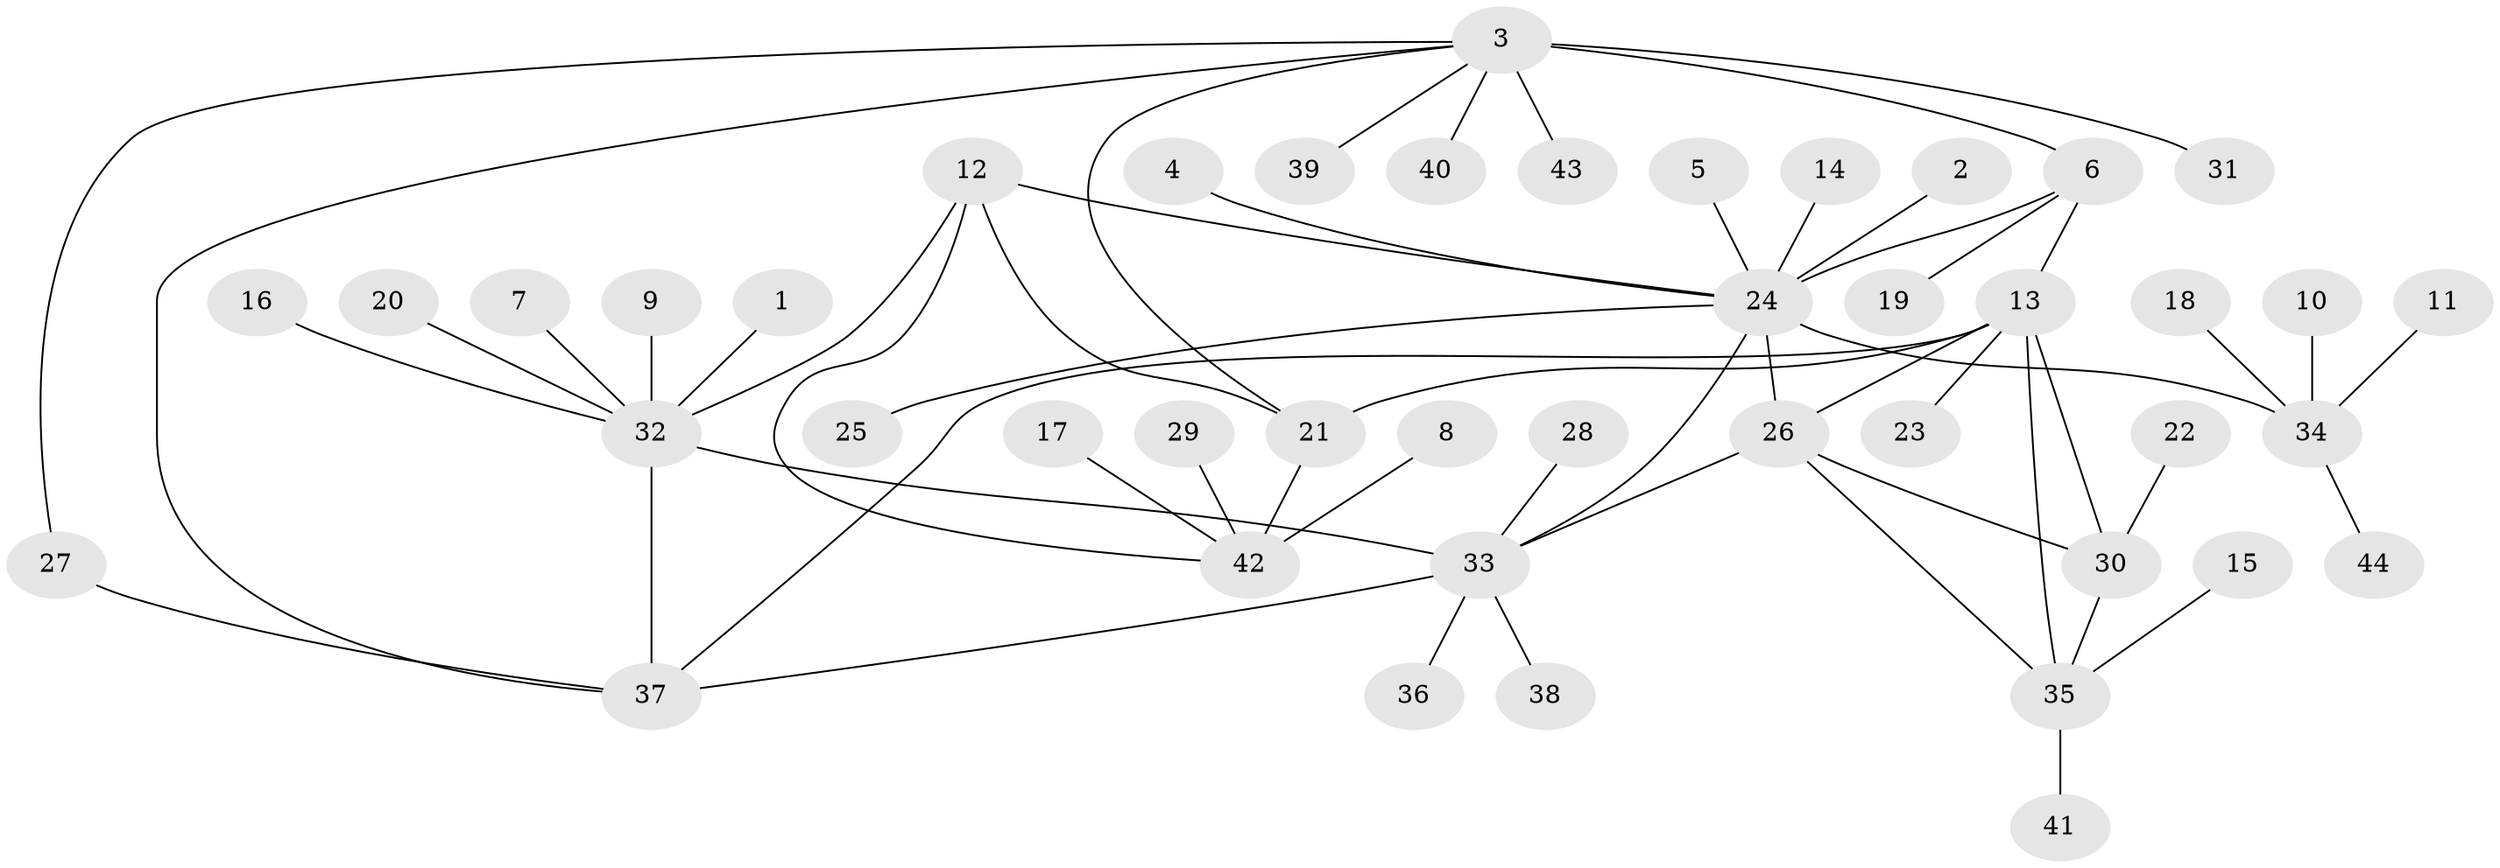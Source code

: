 // original degree distribution, {9: 0.011494252873563218, 5: 0.022988505747126436, 4: 0.04597701149425287, 10: 0.034482758620689655, 8: 0.022988505747126436, 6: 0.04597701149425287, 3: 0.04597701149425287, 7: 0.04597701149425287, 1: 0.5862068965517241, 2: 0.13793103448275862}
// Generated by graph-tools (version 1.1) at 2025/50/03/09/25 03:50:27]
// undirected, 44 vertices, 56 edges
graph export_dot {
graph [start="1"]
  node [color=gray90,style=filled];
  1;
  2;
  3;
  4;
  5;
  6;
  7;
  8;
  9;
  10;
  11;
  12;
  13;
  14;
  15;
  16;
  17;
  18;
  19;
  20;
  21;
  22;
  23;
  24;
  25;
  26;
  27;
  28;
  29;
  30;
  31;
  32;
  33;
  34;
  35;
  36;
  37;
  38;
  39;
  40;
  41;
  42;
  43;
  44;
  1 -- 32 [weight=1.0];
  2 -- 24 [weight=1.0];
  3 -- 6 [weight=3.0];
  3 -- 21 [weight=1.0];
  3 -- 27 [weight=1.0];
  3 -- 31 [weight=1.0];
  3 -- 37 [weight=1.0];
  3 -- 39 [weight=1.0];
  3 -- 40 [weight=1.0];
  3 -- 43 [weight=1.0];
  4 -- 24 [weight=1.0];
  5 -- 24 [weight=1.0];
  6 -- 13 [weight=1.0];
  6 -- 19 [weight=1.0];
  6 -- 24 [weight=1.0];
  7 -- 32 [weight=1.0];
  8 -- 42 [weight=1.0];
  9 -- 32 [weight=1.0];
  10 -- 34 [weight=1.0];
  11 -- 34 [weight=1.0];
  12 -- 21 [weight=2.0];
  12 -- 24 [weight=1.0];
  12 -- 32 [weight=1.0];
  12 -- 42 [weight=1.0];
  13 -- 21 [weight=1.0];
  13 -- 23 [weight=1.0];
  13 -- 26 [weight=1.0];
  13 -- 30 [weight=1.0];
  13 -- 35 [weight=1.0];
  13 -- 37 [weight=1.0];
  14 -- 24 [weight=1.0];
  15 -- 35 [weight=1.0];
  16 -- 32 [weight=1.0];
  17 -- 42 [weight=1.0];
  18 -- 34 [weight=1.0];
  20 -- 32 [weight=1.0];
  21 -- 42 [weight=2.0];
  22 -- 30 [weight=1.0];
  24 -- 25 [weight=1.0];
  24 -- 26 [weight=1.0];
  24 -- 33 [weight=1.0];
  24 -- 34 [weight=3.0];
  26 -- 30 [weight=1.0];
  26 -- 33 [weight=1.0];
  26 -- 35 [weight=1.0];
  27 -- 37 [weight=1.0];
  28 -- 33 [weight=1.0];
  29 -- 42 [weight=1.0];
  30 -- 35 [weight=1.0];
  32 -- 33 [weight=2.0];
  32 -- 37 [weight=2.0];
  33 -- 36 [weight=1.0];
  33 -- 37 [weight=1.0];
  33 -- 38 [weight=1.0];
  34 -- 44 [weight=1.0];
  35 -- 41 [weight=1.0];
}
